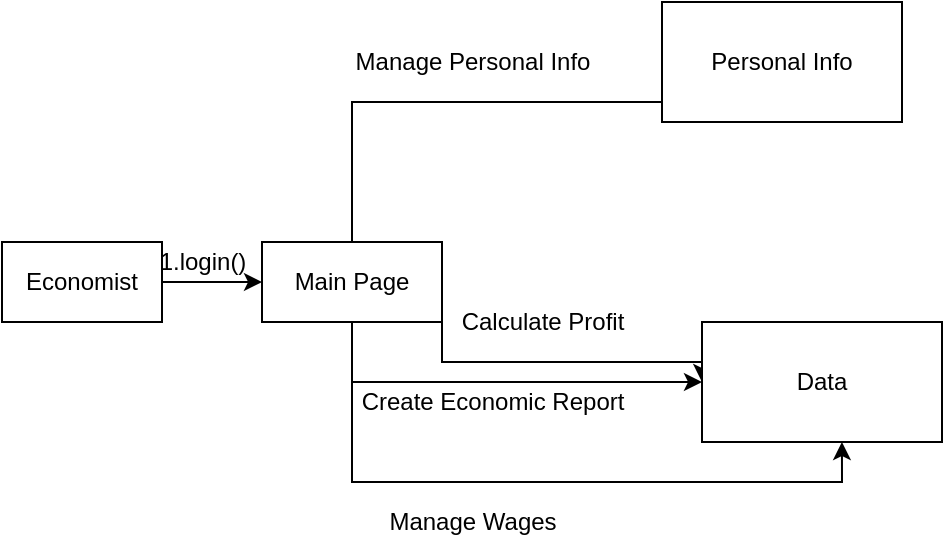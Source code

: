 <mxfile version="14.6.6" type="device"><diagram id="EdrGo5tALPnc9wtV8OL8" name="Page-1"><mxGraphModel dx="585" dy="496" grid="1" gridSize="10" guides="1" tooltips="1" connect="1" arrows="1" fold="1" page="1" pageScale="1" pageWidth="850" pageHeight="1100" math="0" shadow="0"><root><mxCell id="0"/><mxCell id="1" parent="0"/><mxCell id="BbYa7sUWSV0M1tW-xgx5-3" value="" style="edgeStyle=orthogonalEdgeStyle;rounded=0;orthogonalLoop=1;jettySize=auto;html=1;" edge="1" parent="1" source="BbYa7sUWSV0M1tW-xgx5-1" target="BbYa7sUWSV0M1tW-xgx5-2"><mxGeometry relative="1" as="geometry"/></mxCell><mxCell id="BbYa7sUWSV0M1tW-xgx5-1" value="Economist" style="rounded=0;whiteSpace=wrap;html=1;" vertex="1" parent="1"><mxGeometry x="10" y="260" width="80" height="40" as="geometry"/></mxCell><mxCell id="BbYa7sUWSV0M1tW-xgx5-10" style="edgeStyle=orthogonalEdgeStyle;rounded=0;orthogonalLoop=1;jettySize=auto;html=1;exitX=0.5;exitY=0;exitDx=0;exitDy=0;entryX=0.012;entryY=0.4;entryDx=0;entryDy=0;entryPerimeter=0;" edge="1" parent="1" source="BbYa7sUWSV0M1tW-xgx5-2" target="BbYa7sUWSV0M1tW-xgx5-7"><mxGeometry relative="1" as="geometry"><Array as="points"><mxPoint x="185" y="190"/><mxPoint x="361" y="190"/></Array></mxGeometry></mxCell><mxCell id="BbYa7sUWSV0M1tW-xgx5-12" style="edgeStyle=orthogonalEdgeStyle;rounded=0;orthogonalLoop=1;jettySize=auto;html=1;exitX=1;exitY=0.5;exitDx=0;exitDy=0;entryX=0;entryY=0.5;entryDx=0;entryDy=0;" edge="1" parent="1" source="BbYa7sUWSV0M1tW-xgx5-2" target="BbYa7sUWSV0M1tW-xgx5-8"><mxGeometry relative="1" as="geometry"><Array as="points"><mxPoint x="230" y="320"/><mxPoint x="360" y="320"/></Array></mxGeometry></mxCell><mxCell id="BbYa7sUWSV0M1tW-xgx5-29" style="edgeStyle=orthogonalEdgeStyle;rounded=0;orthogonalLoop=1;jettySize=auto;html=1;exitX=0.5;exitY=1;exitDx=0;exitDy=0;" edge="1" parent="1" source="BbYa7sUWSV0M1tW-xgx5-2" target="BbYa7sUWSV0M1tW-xgx5-8"><mxGeometry relative="1" as="geometry"/></mxCell><mxCell id="BbYa7sUWSV0M1tW-xgx5-31" style="edgeStyle=orthogonalEdgeStyle;rounded=0;orthogonalLoop=1;jettySize=auto;html=1;exitX=0.5;exitY=1;exitDx=0;exitDy=0;entryX=0.583;entryY=1;entryDx=0;entryDy=0;entryPerimeter=0;" edge="1" parent="1" source="BbYa7sUWSV0M1tW-xgx5-2" target="BbYa7sUWSV0M1tW-xgx5-8"><mxGeometry relative="1" as="geometry"/></mxCell><mxCell id="BbYa7sUWSV0M1tW-xgx5-2" value="Main Page" style="rounded=0;whiteSpace=wrap;html=1;" vertex="1" parent="1"><mxGeometry x="140" y="260" width="90" height="40" as="geometry"/></mxCell><mxCell id="BbYa7sUWSV0M1tW-xgx5-4" value="1.login()" style="text;html=1;align=center;verticalAlign=middle;resizable=0;points=[];autosize=1;strokeColor=none;" vertex="1" parent="1"><mxGeometry x="80" y="260" width="60" height="20" as="geometry"/></mxCell><mxCell id="BbYa7sUWSV0M1tW-xgx5-7" value="Personal Info" style="rounded=0;whiteSpace=wrap;html=1;" vertex="1" parent="1"><mxGeometry x="340" y="140" width="120" height="60" as="geometry"/></mxCell><mxCell id="BbYa7sUWSV0M1tW-xgx5-8" value="Data" style="rounded=0;whiteSpace=wrap;html=1;" vertex="1" parent="1"><mxGeometry x="360" y="300" width="120" height="60" as="geometry"/></mxCell><mxCell id="BbYa7sUWSV0M1tW-xgx5-11" value="Manage Personal Info" style="text;html=1;align=center;verticalAlign=middle;resizable=0;points=[];autosize=1;strokeColor=none;" vertex="1" parent="1"><mxGeometry x="180" y="160" width="130" height="20" as="geometry"/></mxCell><mxCell id="BbYa7sUWSV0M1tW-xgx5-13" value="Calculate Profit" style="text;html=1;align=center;verticalAlign=middle;resizable=0;points=[];autosize=1;strokeColor=none;" vertex="1" parent="1"><mxGeometry x="230" y="290" width="100" height="20" as="geometry"/></mxCell><mxCell id="BbYa7sUWSV0M1tW-xgx5-30" value="Create Economic Report" style="text;html=1;align=center;verticalAlign=middle;resizable=0;points=[];autosize=1;strokeColor=none;" vertex="1" parent="1"><mxGeometry x="180" y="330" width="150" height="20" as="geometry"/></mxCell><mxCell id="BbYa7sUWSV0M1tW-xgx5-32" value="Manage Wages" style="text;html=1;align=center;verticalAlign=middle;resizable=0;points=[];autosize=1;strokeColor=none;" vertex="1" parent="1"><mxGeometry x="195" y="390" width="100" height="20" as="geometry"/></mxCell></root></mxGraphModel></diagram></mxfile>